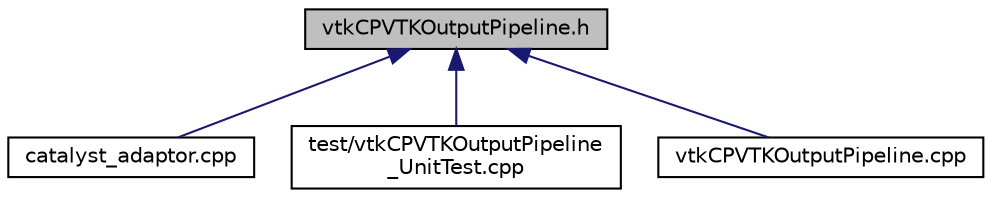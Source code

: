 digraph "vtkCPVTKOutputPipeline.h"
{
 // LATEX_PDF_SIZE
  bgcolor="transparent";
  edge [fontname="Helvetica",fontsize="10",labelfontname="Helvetica",labelfontsize="10"];
  node [fontname="Helvetica",fontsize="10",shape=record];
  Node1 [label="vtkCPVTKOutputPipeline.h",height=0.2,width=0.4,color="black", fillcolor="grey75", style="filled", fontcolor="black",tooltip=" "];
  Node1 -> Node2 [dir="back",color="midnightblue",fontsize="10",style="solid",fontname="Helvetica"];
  Node2 [label="catalyst_adaptor.cpp",height=0.2,width=0.4,color="black",URL="$catalyst__adaptor_8cpp.html",tooltip=" "];
  Node1 -> Node3 [dir="back",color="midnightblue",fontsize="10",style="solid",fontname="Helvetica"];
  Node3 [label="test/vtkCPVTKOutputPipeline\l_UnitTest.cpp",height=0.2,width=0.4,color="black",URL="$vtkCPVTKOutputPipeline__UnitTest_8cpp.html",tooltip=" "];
  Node1 -> Node4 [dir="back",color="midnightblue",fontsize="10",style="solid",fontname="Helvetica"];
  Node4 [label="vtkCPVTKOutputPipeline.cpp",height=0.2,width=0.4,color="black",URL="$vtkCPVTKOutputPipeline_8cpp.html",tooltip=" "];
}
